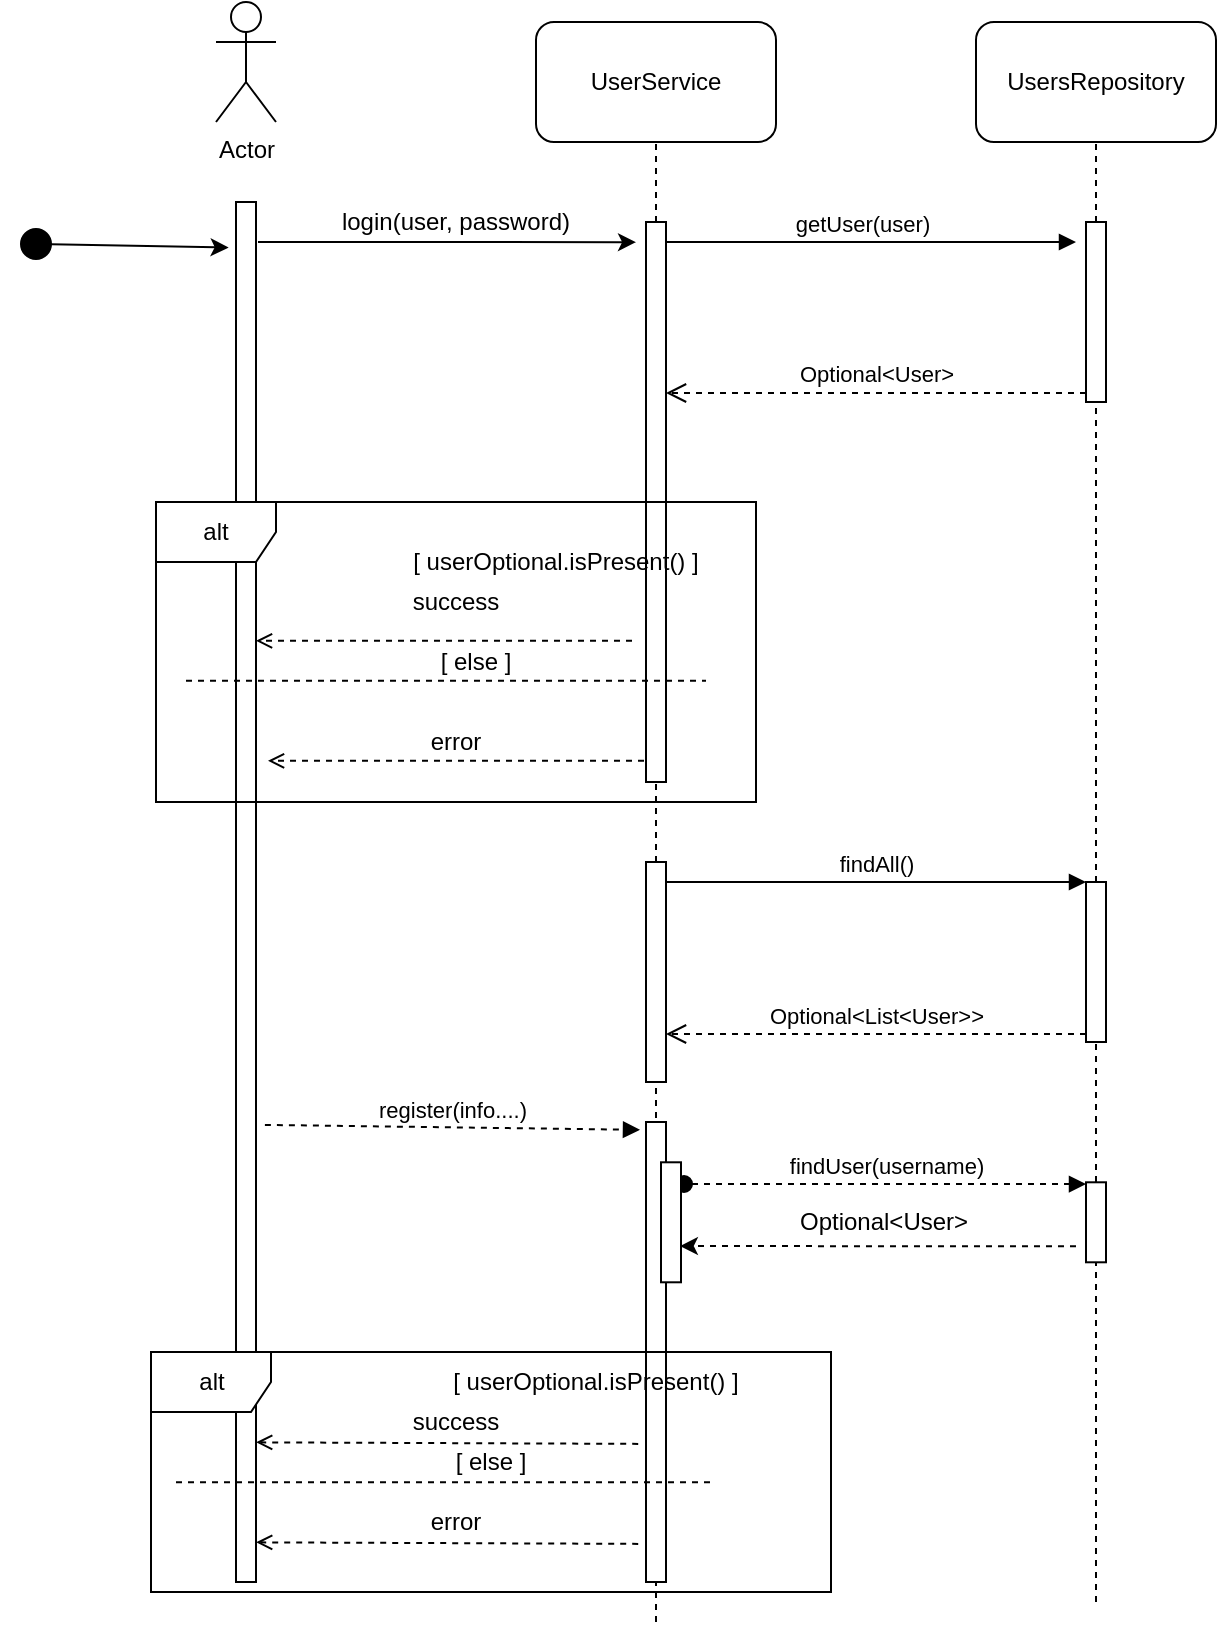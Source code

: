 <mxfile version="12.1.3" pages="1"><diagram id="xdFaiVdEtm01Pba9cwur" name="Page-1"><mxGraphModel dx="589" dy="304" grid="1" gridSize="10" guides="1" tooltips="1" connect="1" arrows="1" fold="1" page="1" pageScale="1" pageWidth="850" pageHeight="1100" math="0" shadow="0"><root><mxCell id="0"/><mxCell id="1" parent="0"/><mxCell id="CEgCyyCBKlr7ZzTzbCDo-4" value="Actor" style="shape=umlActor;verticalLabelPosition=bottom;labelBackgroundColor=#ffffff;verticalAlign=top;html=1;outlineConnect=0;" vertex="1" parent="1"><mxGeometry x="130" y="40" width="30" height="60" as="geometry"/></mxCell><mxCell id="CEgCyyCBKlr7ZzTzbCDo-5" value="" style="rounded=0;whiteSpace=wrap;html=1;" vertex="1" parent="1"><mxGeometry x="140" y="140" width="10" height="690" as="geometry"/></mxCell><mxCell id="CEgCyyCBKlr7ZzTzbCDo-9" value="" style="endArrow=classic;html=1;startArrow=oval;startFill=1;sourcePerimeterSpacing=20;startSize=15;entryX=-0.367;entryY=0.033;entryDx=0;entryDy=0;entryPerimeter=0;" edge="1" parent="1" target="CEgCyyCBKlr7ZzTzbCDo-5"><mxGeometry width="50" height="50" relative="1" as="geometry"><mxPoint x="40" y="161" as="sourcePoint"/><mxPoint x="130" y="163" as="targetPoint"/><Array as="points"/></mxGeometry></mxCell><mxCell id="CEgCyyCBKlr7ZzTzbCDo-15" value="UserService" style="rounded=1;whiteSpace=wrap;html=1;" vertex="1" parent="1"><mxGeometry x="290" y="50" width="120" height="60" as="geometry"/></mxCell><mxCell id="CEgCyyCBKlr7ZzTzbCDo-16" value="" style="endArrow=none;dashed=1;html=1;entryX=0.5;entryY=1;entryDx=0;entryDy=0;" edge="1" parent="1" source="CEgCyyCBKlr7ZzTzbCDo-41" target="CEgCyyCBKlr7ZzTzbCDo-15"><mxGeometry width="50" height="50" relative="1" as="geometry"><mxPoint x="349" y="560" as="sourcePoint"/><mxPoint x="440" y="200" as="targetPoint"/></mxGeometry></mxCell><mxCell id="CEgCyyCBKlr7ZzTzbCDo-18" value="UsersRepository" style="rounded=1;whiteSpace=wrap;html=1;" vertex="1" parent="1"><mxGeometry x="510" y="50" width="120" height="60" as="geometry"/></mxCell><mxCell id="CEgCyyCBKlr7ZzTzbCDo-19" value="" style="endArrow=none;dashed=1;html=1;entryX=0.5;entryY=1;entryDx=0;entryDy=0;" edge="1" parent="1" source="CEgCyyCBKlr7ZzTzbCDo-37" target="CEgCyyCBKlr7ZzTzbCDo-18"><mxGeometry width="50" height="50" relative="1" as="geometry"><mxPoint x="569" y="560" as="sourcePoint"/><mxPoint x="660" y="200" as="targetPoint"/></mxGeometry></mxCell><mxCell id="CEgCyyCBKlr7ZzTzbCDo-20" value="" style="endArrow=classic;html=1;entryX=0;entryY=0.049;entryDx=0;entryDy=0;entryPerimeter=0;" edge="1" parent="1"><mxGeometry width="50" height="50" relative="1" as="geometry"><mxPoint x="151" y="160" as="sourcePoint"/><mxPoint x="340" y="160.09" as="targetPoint"/></mxGeometry></mxCell><mxCell id="CEgCyyCBKlr7ZzTzbCDo-21" value="login(user, password)" style="text;html=1;strokeColor=none;fillColor=none;align=center;verticalAlign=middle;whiteSpace=wrap;rounded=0;rotation=0;" vertex="1" parent="1"><mxGeometry x="190" y="140" width="120" height="20" as="geometry"/></mxCell><mxCell id="CEgCyyCBKlr7ZzTzbCDo-38" value="getUser(user)" style="html=1;verticalAlign=bottom;endArrow=block;" edge="1" parent="1"><mxGeometry relative="1" as="geometry"><mxPoint x="345" y="160" as="sourcePoint"/><mxPoint x="560" y="160" as="targetPoint"/></mxGeometry></mxCell><mxCell id="CEgCyyCBKlr7ZzTzbCDo-39" value="Optional&amp;lt;User&amp;gt;" style="html=1;verticalAlign=bottom;endArrow=open;dashed=1;endSize=8;exitX=0;exitY=0.95;" edge="1" source="CEgCyyCBKlr7ZzTzbCDo-37" parent="1" target="CEgCyyCBKlr7ZzTzbCDo-41"><mxGeometry relative="1" as="geometry"><mxPoint x="345" y="236" as="targetPoint"/></mxGeometry></mxCell><mxCell id="CEgCyyCBKlr7ZzTzbCDo-37" value="" style="html=1;points=[];perimeter=orthogonalPerimeter;" vertex="1" parent="1"><mxGeometry x="565" y="150" width="10" height="90" as="geometry"/></mxCell><mxCell id="CEgCyyCBKlr7ZzTzbCDo-40" value="" style="endArrow=none;dashed=1;html=1;entryX=0.5;entryY=1;entryDx=0;entryDy=0;" edge="1" parent="1" target="CEgCyyCBKlr7ZzTzbCDo-37"><mxGeometry width="50" height="50" relative="1" as="geometry"><mxPoint x="570" y="840" as="sourcePoint"/><mxPoint x="570" y="110" as="targetPoint"/></mxGeometry></mxCell><mxCell id="CEgCyyCBKlr7ZzTzbCDo-41" value="" style="html=1;points=[];perimeter=orthogonalPerimeter;" vertex="1" parent="1"><mxGeometry x="345" y="150" width="10" height="280" as="geometry"/></mxCell><mxCell id="CEgCyyCBKlr7ZzTzbCDo-42" value="" style="endArrow=none;dashed=1;html=1;entryX=0.5;entryY=1;entryDx=0;entryDy=0;" edge="1" parent="1" source="CEgCyyCBKlr7ZzTzbCDo-46" target="CEgCyyCBKlr7ZzTzbCDo-41"><mxGeometry width="50" height="50" relative="1" as="geometry"><mxPoint x="349" y="560" as="sourcePoint"/><mxPoint x="350" y="110" as="targetPoint"/></mxGeometry></mxCell><mxCell id="CEgCyyCBKlr7ZzTzbCDo-43" value="" style="html=1;points=[];perimeter=orthogonalPerimeter;" vertex="1" parent="1"><mxGeometry x="565" y="480" width="10" height="80" as="geometry"/></mxCell><mxCell id="CEgCyyCBKlr7ZzTzbCDo-44" value="findAll()" style="html=1;verticalAlign=bottom;endArrow=block;entryX=0;entryY=0;" edge="1" target="CEgCyyCBKlr7ZzTzbCDo-43" parent="1" source="CEgCyyCBKlr7ZzTzbCDo-46"><mxGeometry relative="1" as="geometry"><mxPoint x="370" y="279" as="sourcePoint"/></mxGeometry></mxCell><mxCell id="CEgCyyCBKlr7ZzTzbCDo-45" value="Optional&amp;lt;List&amp;lt;User&amp;gt;&amp;gt;" style="html=1;verticalAlign=bottom;endArrow=open;dashed=1;endSize=8;exitX=0;exitY=0.95;" edge="1" source="CEgCyyCBKlr7ZzTzbCDo-43" parent="1" target="CEgCyyCBKlr7ZzTzbCDo-46"><mxGeometry relative="1" as="geometry"><mxPoint x="380" y="356" as="targetPoint"/></mxGeometry></mxCell><mxCell id="CEgCyyCBKlr7ZzTzbCDo-46" value="" style="html=1;points=[];perimeter=orthogonalPerimeter;" vertex="1" parent="1"><mxGeometry x="345" y="470" width="10" height="110" as="geometry"/></mxCell><mxCell id="CEgCyyCBKlr7ZzTzbCDo-47" value="" style="endArrow=none;dashed=1;html=1;entryX=0.5;entryY=1;entryDx=0;entryDy=0;" edge="1" parent="1" target="CEgCyyCBKlr7ZzTzbCDo-46"><mxGeometry width="50" height="50" relative="1" as="geometry"><mxPoint x="350" y="850" as="sourcePoint"/><mxPoint x="350" y="250" as="targetPoint"/></mxGeometry></mxCell><mxCell id="CEgCyyCBKlr7ZzTzbCDo-49" value="[ userOptional.isPresent() ]" style="text;html=1;align=center;verticalAlign=middle;whiteSpace=wrap;rounded=0;" vertex="1" parent="1"><mxGeometry x="210" y="309.912" width="180" height="20" as="geometry"/></mxCell><mxCell id="CEgCyyCBKlr7ZzTzbCDo-50" value="" style="endArrow=open;html=1;endFill=0;dashed=1;" edge="1" parent="1"><mxGeometry width="50" height="50" relative="1" as="geometry"><mxPoint x="338" y="359.412" as="sourcePoint"/><mxPoint x="150" y="359.412" as="targetPoint"/></mxGeometry></mxCell><mxCell id="CEgCyyCBKlr7ZzTzbCDo-51" value="success" style="text;html=1;strokeColor=none;fillColor=none;align=center;verticalAlign=middle;whiteSpace=wrap;rounded=0;" vertex="1" parent="1"><mxGeometry x="220" y="329.912" width="60" height="20" as="geometry"/></mxCell><mxCell id="CEgCyyCBKlr7ZzTzbCDo-52" value="" style="endArrow=open;html=1;endFill=0;dashed=1;" edge="1" parent="1"><mxGeometry width="50" height="50" relative="1" as="geometry"><mxPoint x="344" y="419.412" as="sourcePoint"/><mxPoint x="156" y="419.412" as="targetPoint"/></mxGeometry></mxCell><mxCell id="CEgCyyCBKlr7ZzTzbCDo-53" value="error" style="text;html=1;strokeColor=none;fillColor=none;align=center;verticalAlign=middle;whiteSpace=wrap;rounded=0;" vertex="1" parent="1"><mxGeometry x="220" y="399.912" width="60" height="20" as="geometry"/></mxCell><mxCell id="CEgCyyCBKlr7ZzTzbCDo-54" value="" style="endArrow=none;dashed=1;html=1;" edge="1" parent="1"><mxGeometry width="50" height="50" relative="1" as="geometry"><mxPoint x="115" y="379.412" as="sourcePoint"/><mxPoint x="375" y="379.412" as="targetPoint"/></mxGeometry></mxCell><mxCell id="CEgCyyCBKlr7ZzTzbCDo-55" value="[ else ]" style="text;html=1;strokeColor=none;fillColor=none;align=center;verticalAlign=middle;whiteSpace=wrap;rounded=0;" vertex="1" parent="1"><mxGeometry x="240" y="359.912" width="40" height="20" as="geometry"/></mxCell><mxCell id="CEgCyyCBKlr7ZzTzbCDo-56" value="" style="html=1;points=[];perimeter=orthogonalPerimeter;" vertex="1" parent="1"><mxGeometry x="345" y="600" width="10" height="230" as="geometry"/></mxCell><mxCell id="CEgCyyCBKlr7ZzTzbCDo-57" value="register(info....)" style="html=1;verticalAlign=bottom;endArrow=block;entryX=-0.3;entryY=0.017;dashed=1;exitX=1.445;exitY=0.402;exitDx=0;exitDy=0;exitPerimeter=0;entryDx=0;entryDy=0;entryPerimeter=0;" edge="1" target="CEgCyyCBKlr7ZzTzbCDo-56" parent="1"><mxGeometry relative="1" as="geometry"><mxPoint x="154.45" y="601.443" as="sourcePoint"/></mxGeometry></mxCell><mxCell id="CEgCyyCBKlr7ZzTzbCDo-61" value="" style="html=1;points=[];perimeter=orthogonalPerimeter;" vertex="1" parent="1"><mxGeometry x="565" y="630.143" width="10" height="40" as="geometry"/></mxCell><mxCell id="CEgCyyCBKlr7ZzTzbCDo-62" value="findUser(username)" style="html=1;verticalAlign=bottom;startArrow=oval;endArrow=block;startSize=8;dashed=1;exitX=1.15;exitY=0.181;exitDx=0;exitDy=0;exitPerimeter=0;" edge="1" target="CEgCyyCBKlr7ZzTzbCDo-61" parent="1" source="CEgCyyCBKlr7ZzTzbCDo-64"><mxGeometry relative="1" as="geometry"><mxPoint x="390" y="827.143" as="sourcePoint"/></mxGeometry></mxCell><mxCell id="CEgCyyCBKlr7ZzTzbCDo-63" value="" style="endArrow=classic;html=1;dashed=1;entryX=0.943;entryY=0.698;entryDx=0;entryDy=0;entryPerimeter=0;" edge="1" parent="1" target="CEgCyyCBKlr7ZzTzbCDo-64"><mxGeometry width="50" height="50" relative="1" as="geometry"><mxPoint x="560" y="662.143" as="sourcePoint"/><mxPoint x="362.5" y="665.143" as="targetPoint"/></mxGeometry></mxCell><mxCell id="CEgCyyCBKlr7ZzTzbCDo-64" value="" style="rounded=0;whiteSpace=wrap;html=1;" vertex="1" parent="1"><mxGeometry x="352.5" y="620.143" width="10" height="60" as="geometry"/></mxCell><mxCell id="CEgCyyCBKlr7ZzTzbCDo-65" value="Optional&amp;lt;User&amp;gt;" style="text;html=1;strokeColor=none;fillColor=none;align=center;verticalAlign=middle;whiteSpace=wrap;rounded=0;" vertex="1" parent="1"><mxGeometry x="444" y="640.143" width="40" height="20" as="geometry"/></mxCell><mxCell id="CEgCyyCBKlr7ZzTzbCDo-66" value="alt" style="shape=umlFrame;whiteSpace=wrap;html=1;" vertex="1" parent="1"><mxGeometry x="97.5" y="715" width="340" height="120" as="geometry"/></mxCell><mxCell id="CEgCyyCBKlr7ZzTzbCDo-67" value="" style="endArrow=open;html=1;dashed=1;exitX=-0.09;exitY=0.514;exitDx=0;exitDy=0;exitPerimeter=0;entryX=1.307;entryY=0.883;entryDx=0;entryDy=0;entryPerimeter=0;endFill=0;" edge="1" parent="1"><mxGeometry width="50" height="50" relative="1" as="geometry"><mxPoint x="341.1" y="760.943" as="sourcePoint"/><mxPoint x="150.07" y="760.173" as="targetPoint"/></mxGeometry></mxCell><mxCell id="CEgCyyCBKlr7ZzTzbCDo-68" value="success" style="text;html=1;strokeColor=none;fillColor=none;align=center;verticalAlign=middle;whiteSpace=wrap;rounded=0;" vertex="1" parent="1"><mxGeometry x="230" y="740.143" width="40" height="20" as="geometry"/></mxCell><mxCell id="CEgCyyCBKlr7ZzTzbCDo-69" value="" style="endArrow=none;dashed=1;html=1;" edge="1" parent="1"><mxGeometry width="50" height="50" relative="1" as="geometry"><mxPoint x="110" y="780.143" as="sourcePoint"/><mxPoint x="380" y="780.143" as="targetPoint"/></mxGeometry></mxCell><mxCell id="CEgCyyCBKlr7ZzTzbCDo-70" value="[ userOptional.isPresent() ]" style="text;html=1;strokeColor=none;fillColor=none;align=center;verticalAlign=middle;whiteSpace=wrap;rounded=0;" vertex="1" parent="1"><mxGeometry x="245" y="720.143" width="150" height="20" as="geometry"/></mxCell><mxCell id="CEgCyyCBKlr7ZzTzbCDo-71" value="[ else ]" style="text;html=1;strokeColor=none;fillColor=none;align=center;verticalAlign=middle;whiteSpace=wrap;rounded=0;" vertex="1" parent="1"><mxGeometry x="245" y="760.143" width="45" height="20" as="geometry"/></mxCell><mxCell id="CEgCyyCBKlr7ZzTzbCDo-72" value="" style="endArrow=open;html=1;dashed=1;exitX=-0.09;exitY=0.514;exitDx=0;exitDy=0;exitPerimeter=0;entryX=1.307;entryY=0.883;entryDx=0;entryDy=0;entryPerimeter=0;endFill=0;" edge="1" parent="1"><mxGeometry width="50" height="50" relative="1" as="geometry"><mxPoint x="341.1" y="810.943" as="sourcePoint"/><mxPoint x="150.07" y="810.173" as="targetPoint"/></mxGeometry></mxCell><mxCell id="CEgCyyCBKlr7ZzTzbCDo-73" value="error" style="text;html=1;strokeColor=none;fillColor=none;align=center;verticalAlign=middle;whiteSpace=wrap;rounded=0;" vertex="1" parent="1"><mxGeometry x="230" y="790.143" width="40" height="20" as="geometry"/></mxCell><mxCell id="CEgCyyCBKlr7ZzTzbCDo-75" value="alt" style="shape=umlFrame;whiteSpace=wrap;html=1;" vertex="1" parent="1"><mxGeometry x="100" y="290" width="300" height="150" as="geometry"/></mxCell></root></mxGraphModel></diagram></mxfile>